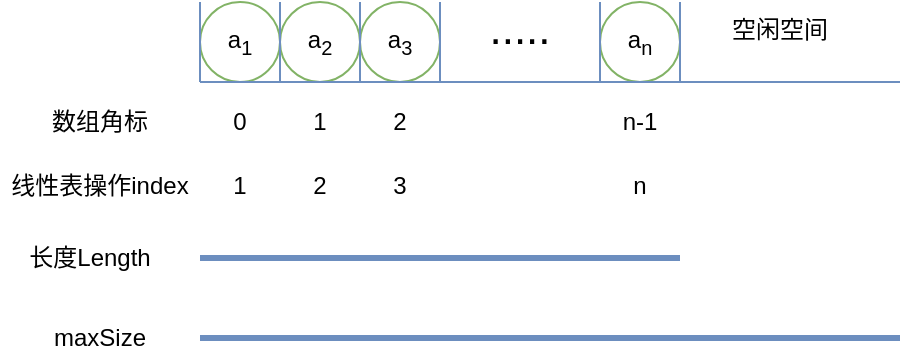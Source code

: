 <mxfile version="12.3.2" type="device" pages="1"><diagram id="1DFb6ljBTUccUIsMyN4Y" name="Page-1"><mxGraphModel dx="946" dy="600" grid="1" gridSize="10" guides="1" tooltips="1" connect="1" arrows="1" fold="1" page="1" pageScale="1" pageWidth="827" pageHeight="1169" math="0" shadow="0"><root><mxCell id="0"/><mxCell id="1" parent="0"/><mxCell id="m3aEupjSLXp6-U9ATIhx-1" value="a&lt;sub&gt;1&lt;/sub&gt;" style="ellipse;whiteSpace=wrap;html=1;aspect=fixed;fillColor=none;strokeColor=#82b366;" parent="1" vertex="1"><mxGeometry x="280" y="120" width="40" height="40" as="geometry"/></mxCell><mxCell id="m3aEupjSLXp6-U9ATIhx-2" value="a&lt;sub&gt;2&lt;/sub&gt;" style="ellipse;whiteSpace=wrap;html=1;aspect=fixed;fillColor=none;strokeColor=#82b366;" parent="1" vertex="1"><mxGeometry x="320" y="120" width="40" height="40" as="geometry"/></mxCell><mxCell id="m3aEupjSLXp6-U9ATIhx-3" value="a&lt;sub&gt;3&lt;/sub&gt;" style="ellipse;whiteSpace=wrap;html=1;aspect=fixed;fillColor=none;strokeColor=#82b366;" parent="1" vertex="1"><mxGeometry x="360" y="120" width="40" height="40" as="geometry"/></mxCell><mxCell id="m3aEupjSLXp6-U9ATIhx-6" value="a&lt;sub&gt;n&lt;/sub&gt;" style="ellipse;whiteSpace=wrap;html=1;aspect=fixed;fillColor=none;strokeColor=#82b366;" parent="1" vertex="1"><mxGeometry x="480" y="120" width="40" height="40" as="geometry"/></mxCell><mxCell id="m3aEupjSLXp6-U9ATIhx-7" value="....." style="text;html=1;strokeColor=none;fillColor=none;align=center;verticalAlign=middle;whiteSpace=wrap;rounded=0;fontSize=22;" parent="1" vertex="1"><mxGeometry x="420" y="124" width="40" height="20" as="geometry"/></mxCell><mxCell id="m3aEupjSLXp6-U9ATIhx-9" value="" style="endArrow=none;html=1;fontSize=22;fillColor=#dae8fc;strokeColor=#6c8ebf;" parent="1" edge="1"><mxGeometry width="50" height="50" relative="1" as="geometry"><mxPoint x="280" y="160" as="sourcePoint"/><mxPoint x="630" y="160" as="targetPoint"/></mxGeometry></mxCell><mxCell id="m3aEupjSLXp6-U9ATIhx-13" value="" style="endArrow=none;html=1;fontSize=22;fillColor=#dae8fc;strokeColor=#6c8ebf;" parent="1" edge="1"><mxGeometry width="50" height="50" relative="1" as="geometry"><mxPoint x="280" y="120" as="sourcePoint"/><mxPoint x="280" y="160" as="targetPoint"/></mxGeometry></mxCell><mxCell id="m3aEupjSLXp6-U9ATIhx-14" value="" style="endArrow=none;html=1;fontSize=22;fillColor=#dae8fc;strokeColor=#6c8ebf;" parent="1" edge="1"><mxGeometry width="50" height="50" relative="1" as="geometry"><mxPoint x="320" y="120" as="sourcePoint"/><mxPoint x="320" y="160" as="targetPoint"/></mxGeometry></mxCell><mxCell id="m3aEupjSLXp6-U9ATIhx-15" value="" style="endArrow=none;html=1;fontSize=22;fillColor=#dae8fc;strokeColor=#6c8ebf;" parent="1" edge="1"><mxGeometry width="50" height="50" relative="1" as="geometry"><mxPoint x="360" y="120" as="sourcePoint"/><mxPoint x="360" y="160" as="targetPoint"/></mxGeometry></mxCell><mxCell id="m3aEupjSLXp6-U9ATIhx-16" value="" style="endArrow=none;html=1;fontSize=22;fillColor=#dae8fc;strokeColor=#6c8ebf;" parent="1" edge="1"><mxGeometry width="50" height="50" relative="1" as="geometry"><mxPoint x="400" y="120" as="sourcePoint"/><mxPoint x="400" y="160" as="targetPoint"/></mxGeometry></mxCell><mxCell id="m3aEupjSLXp6-U9ATIhx-17" value="" style="endArrow=none;html=1;fontSize=22;fillColor=#dae8fc;strokeColor=#6c8ebf;" parent="1" edge="1"><mxGeometry width="50" height="50" relative="1" as="geometry"><mxPoint x="480" y="120" as="sourcePoint"/><mxPoint x="480" y="160" as="targetPoint"/></mxGeometry></mxCell><mxCell id="m3aEupjSLXp6-U9ATIhx-18" value="" style="endArrow=none;html=1;fontSize=22;fillColor=#dae8fc;strokeColor=#6c8ebf;" parent="1" edge="1"><mxGeometry width="50" height="50" relative="1" as="geometry"><mxPoint x="520" y="120" as="sourcePoint"/><mxPoint x="520" y="160" as="targetPoint"/></mxGeometry></mxCell><mxCell id="m3aEupjSLXp6-U9ATIhx-19" value="空闲空间" style="text;html=1;strokeColor=none;fillColor=none;align=center;verticalAlign=middle;whiteSpace=wrap;rounded=0;fontSize=12;" parent="1" vertex="1"><mxGeometry x="540" y="124" width="60" height="20" as="geometry"/></mxCell><mxCell id="m3aEupjSLXp6-U9ATIhx-20" value="数组角标" style="text;html=1;strokeColor=none;fillColor=none;align=center;verticalAlign=middle;whiteSpace=wrap;rounded=0;fontSize=12;" parent="1" vertex="1"><mxGeometry x="200" y="170" width="60" height="20" as="geometry"/></mxCell><mxCell id="m3aEupjSLXp6-U9ATIhx-21" value="0" style="text;html=1;strokeColor=none;fillColor=none;align=center;verticalAlign=middle;whiteSpace=wrap;rounded=0;fontSize=12;" parent="1" vertex="1"><mxGeometry x="280" y="170" width="40" height="20" as="geometry"/></mxCell><mxCell id="m3aEupjSLXp6-U9ATIhx-22" value="1" style="text;html=1;strokeColor=none;fillColor=none;align=center;verticalAlign=middle;whiteSpace=wrap;rounded=0;fontSize=12;" parent="1" vertex="1"><mxGeometry x="320" y="170" width="40" height="20" as="geometry"/></mxCell><mxCell id="m3aEupjSLXp6-U9ATIhx-23" value="2" style="text;html=1;strokeColor=none;fillColor=none;align=center;verticalAlign=middle;whiteSpace=wrap;rounded=0;fontSize=12;" parent="1" vertex="1"><mxGeometry x="360" y="170" width="40" height="20" as="geometry"/></mxCell><mxCell id="m3aEupjSLXp6-U9ATIhx-24" value="n-1" style="text;html=1;strokeColor=none;fillColor=none;align=center;verticalAlign=middle;whiteSpace=wrap;rounded=0;fontSize=12;" parent="1" vertex="1"><mxGeometry x="480" y="170" width="40" height="20" as="geometry"/></mxCell><mxCell id="m3aEupjSLXp6-U9ATIhx-25" value="长度Length" style="text;html=1;strokeColor=none;fillColor=none;align=center;verticalAlign=middle;whiteSpace=wrap;rounded=0;fontSize=12;" parent="1" vertex="1"><mxGeometry x="190" y="238" width="70" height="20" as="geometry"/></mxCell><mxCell id="m3aEupjSLXp6-U9ATIhx-26" value="" style="endArrow=none;html=1;fontSize=22;fillColor=#dae8fc;strokeColor=#6c8ebf;strokeWidth=3;" parent="1" edge="1"><mxGeometry width="50" height="50" relative="1" as="geometry"><mxPoint x="280" y="248" as="sourcePoint"/><mxPoint x="520" y="248" as="targetPoint"/></mxGeometry></mxCell><mxCell id="m3aEupjSLXp6-U9ATIhx-31" value="maxSize" style="text;html=1;strokeColor=none;fillColor=none;align=center;verticalAlign=middle;whiteSpace=wrap;rounded=0;fontSize=12;" parent="1" vertex="1"><mxGeometry x="200" y="278" width="60" height="20" as="geometry"/></mxCell><mxCell id="m3aEupjSLXp6-U9ATIhx-33" value="" style="endArrow=none;html=1;fontSize=22;fillColor=#dae8fc;strokeColor=#6c8ebf;strokeWidth=3;" parent="1" edge="1"><mxGeometry width="50" height="50" relative="1" as="geometry"><mxPoint x="280" y="288" as="sourcePoint"/><mxPoint x="630" y="288" as="targetPoint"/></mxGeometry></mxCell><mxCell id="W9g_WtjvSoN2IzjE3ox4-1" value="线性表操作index" style="text;html=1;strokeColor=none;fillColor=none;align=center;verticalAlign=middle;whiteSpace=wrap;rounded=0;fontSize=12;" vertex="1" parent="1"><mxGeometry x="180" y="202" width="100" height="20" as="geometry"/></mxCell><mxCell id="W9g_WtjvSoN2IzjE3ox4-4" value="1" style="text;html=1;strokeColor=none;fillColor=none;align=center;verticalAlign=middle;whiteSpace=wrap;rounded=0;fontSize=12;" vertex="1" parent="1"><mxGeometry x="280" y="202" width="40" height="20" as="geometry"/></mxCell><mxCell id="W9g_WtjvSoN2IzjE3ox4-5" value="2" style="text;html=1;strokeColor=none;fillColor=none;align=center;verticalAlign=middle;whiteSpace=wrap;rounded=0;fontSize=12;" vertex="1" parent="1"><mxGeometry x="320" y="202" width="40" height="20" as="geometry"/></mxCell><mxCell id="W9g_WtjvSoN2IzjE3ox4-6" value="3" style="text;html=1;strokeColor=none;fillColor=none;align=center;verticalAlign=middle;whiteSpace=wrap;rounded=0;fontSize=12;" vertex="1" parent="1"><mxGeometry x="360" y="202" width="40" height="20" as="geometry"/></mxCell><mxCell id="W9g_WtjvSoN2IzjE3ox4-7" value="n" style="text;html=1;strokeColor=none;fillColor=none;align=center;verticalAlign=middle;whiteSpace=wrap;rounded=0;fontSize=12;" vertex="1" parent="1"><mxGeometry x="480" y="202" width="40" height="20" as="geometry"/></mxCell></root></mxGraphModel></diagram></mxfile>